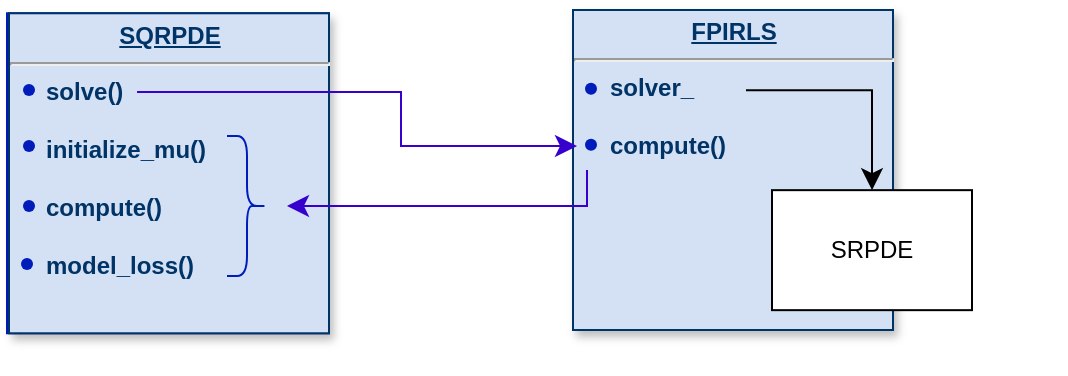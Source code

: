 <mxfile version="21.8.2" type="github">
  <diagram name="Page-1" id="efa7a0a1-bf9b-a30e-e6df-94a7791c09e9">
    <mxGraphModel dx="765" dy="381" grid="1" gridSize="10" guides="1" tooltips="1" connect="1" arrows="1" fold="1" page="1" pageScale="1" pageWidth="826" pageHeight="1169" background="none" math="0" shadow="0">
      <root>
        <mxCell id="0" />
        <mxCell id="1" parent="0" />
        <mxCell id="TG3uEMaHNQ2AUtTsz0xP-232" value="" style="group" vertex="1" connectable="0" parent="1">
          <mxGeometry x="130" y="300.0" width="443.0" height="161.64" as="geometry" />
        </mxCell>
        <mxCell id="TG3uEMaHNQ2AUtTsz0xP-282" value="" style="group" vertex="1" connectable="0" parent="1">
          <mxGeometry x="43.5" y="280.0" width="443" height="161.64" as="geometry" />
        </mxCell>
        <mxCell id="TG3uEMaHNQ2AUtTsz0xP-283" value="" style="group" vertex="1" connectable="0" parent="TG3uEMaHNQ2AUtTsz0xP-282">
          <mxGeometry x="282" width="161.0" height="160" as="geometry" />
        </mxCell>
        <mxCell id="TG3uEMaHNQ2AUtTsz0xP-284" value="&lt;p style=&quot;text-align: center; margin: 4px 0px 0px; text-decoration: underline;&quot;&gt;&lt;b&gt;FPIRLS&lt;/b&gt;&lt;/p&gt;&lt;hr&gt;&lt;p style=&quot;margin: 0px 0px 0px 8px;&quot;&gt;&lt;span style=&quot;background-color: initial;&quot;&gt;&lt;b&gt;&amp;nbsp; &amp;nbsp;solver_&lt;/b&gt;&lt;/span&gt;&lt;/p&gt;&lt;p style=&quot;margin: 0px 0px 0px 8px;&quot;&gt;&lt;b&gt;&lt;br&gt;&lt;/b&gt;&lt;/p&gt;&lt;p style=&quot;margin: 0px 0px 0px 8px;&quot;&gt;&lt;b&gt;&amp;nbsp; &amp;nbsp;compute()&lt;/b&gt;&lt;/p&gt;&lt;p style=&quot;margin: 0px 0px 0px 8px;&quot;&gt;&lt;b&gt;&lt;br&gt;&lt;/b&gt;&lt;/p&gt;&lt;p style=&quot;margin: 0px 0px 0px 8px;&quot;&gt;&lt;br&gt;&lt;/p&gt;" style="verticalAlign=top;align=left;overflow=fill;fontSize=12;fontFamily=Helvetica;html=1;strokeColor=#003366;shadow=1;fillColor=#D4E1F5;fontColor=#003366" vertex="1" parent="TG3uEMaHNQ2AUtTsz0xP-283">
          <mxGeometry x="1.0" width="160" height="160" as="geometry" />
        </mxCell>
        <mxCell id="TG3uEMaHNQ2AUtTsz0xP-285" value="" style="shape=waypoint;sketch=0;fillStyle=solid;size=6;pointerEvents=1;points=[];fillColor=#0050ef;resizable=0;rotatable=0;perimeter=centerPerimeter;snapToPoint=1;fontColor=#ffffff;strokeColor=#001DBC;" vertex="1" parent="TG3uEMaHNQ2AUtTsz0xP-283">
          <mxGeometry y="29.36" width="20" height="20" as="geometry" />
        </mxCell>
        <mxCell id="TG3uEMaHNQ2AUtTsz0xP-286" value="" style="shape=waypoint;sketch=0;fillStyle=solid;size=6;pointerEvents=1;points=[];fillColor=#0050ef;resizable=0;rotatable=0;perimeter=centerPerimeter;snapToPoint=1;fontColor=#ffffff;strokeColor=#001DBC;" vertex="1" parent="TG3uEMaHNQ2AUtTsz0xP-283">
          <mxGeometry y="57.36" width="20" height="20" as="geometry" />
        </mxCell>
        <mxCell id="TG3uEMaHNQ2AUtTsz0xP-287" value="" style="group;fillColor=#0050ef;fontColor=#ffffff;strokeColor=#001DBC;" vertex="1" connectable="0" parent="TG3uEMaHNQ2AUtTsz0xP-282">
          <mxGeometry y="1.64" width="161.0" height="160" as="geometry" />
        </mxCell>
        <mxCell id="TG3uEMaHNQ2AUtTsz0xP-288" value="&lt;p style=&quot;text-align: center; margin: 4px 0px 0px; text-decoration: underline;&quot;&gt;&lt;b&gt;SQRPDE&lt;/b&gt;&lt;/p&gt;&lt;hr&gt;&lt;p style=&quot;margin: 0px 0px 0px 8px;&quot;&gt;&lt;span style=&quot;background-color: initial;&quot;&gt;&lt;b&gt;&amp;nbsp; &amp;nbsp;solve()&lt;/b&gt;&lt;/span&gt;&lt;/p&gt;&lt;p style=&quot;margin: 0px 0px 0px 8px;&quot;&gt;&lt;b&gt;&lt;br&gt;&lt;/b&gt;&lt;/p&gt;&lt;p style=&quot;margin: 0px 0px 0px 8px;&quot;&gt;&lt;b&gt;&amp;nbsp; &amp;nbsp;initialize_mu()&lt;/b&gt;&lt;/p&gt;&lt;p style=&quot;margin: 0px 0px 0px 8px;&quot;&gt;&lt;b&gt;&lt;br&gt;&lt;/b&gt;&lt;/p&gt;&lt;p style=&quot;margin: 0px 0px 0px 8px;&quot;&gt;&lt;b&gt;&amp;nbsp; &amp;nbsp;compute()&lt;/b&gt;&lt;/p&gt;&lt;p style=&quot;margin: 0px 0px 0px 8px;&quot;&gt;&lt;b&gt;&lt;br&gt;&lt;/b&gt;&lt;/p&gt;&lt;p style=&quot;margin: 0px 0px 0px 8px;&quot;&gt;&lt;b&gt;&amp;nbsp; &amp;nbsp;model_loss()&lt;/b&gt;&lt;/p&gt;" style="verticalAlign=top;align=left;overflow=fill;fontSize=12;fontFamily=Helvetica;html=1;strokeColor=#003366;shadow=1;fillColor=#D4E1F5;fontColor=#003366" vertex="1" parent="TG3uEMaHNQ2AUtTsz0xP-287">
          <mxGeometry x="1.0" width="160" height="160" as="geometry" />
        </mxCell>
        <mxCell id="TG3uEMaHNQ2AUtTsz0xP-289" value="" style="shape=waypoint;sketch=0;fillStyle=solid;size=6;pointerEvents=1;points=[];fillColor=#0050ef;resizable=0;rotatable=0;perimeter=centerPerimeter;snapToPoint=1;fontColor=#ffffff;strokeColor=#001DBC;" vertex="1" parent="TG3uEMaHNQ2AUtTsz0xP-287">
          <mxGeometry x="1" y="28.36" width="20" height="20" as="geometry" />
        </mxCell>
        <mxCell id="TG3uEMaHNQ2AUtTsz0xP-290" value="" style="shape=waypoint;sketch=0;fillStyle=solid;size=6;pointerEvents=1;points=[];fillColor=#0050ef;resizable=0;rotatable=0;perimeter=centerPerimeter;snapToPoint=1;fontColor=#ffffff;strokeColor=#001DBC;" vertex="1" parent="TG3uEMaHNQ2AUtTsz0xP-287">
          <mxGeometry x="1" y="56.36" width="20" height="20" as="geometry" />
        </mxCell>
        <mxCell id="TG3uEMaHNQ2AUtTsz0xP-291" value="" style="shape=waypoint;sketch=0;fillStyle=solid;size=6;pointerEvents=1;points=[];fillColor=#0050ef;resizable=0;rotatable=0;perimeter=centerPerimeter;snapToPoint=1;fontColor=#ffffff;strokeColor=#001DBC;" vertex="1" parent="TG3uEMaHNQ2AUtTsz0xP-287">
          <mxGeometry x="1" y="86.36" width="20" height="20" as="geometry" />
        </mxCell>
        <mxCell id="TG3uEMaHNQ2AUtTsz0xP-292" value="" style="shape=waypoint;sketch=0;fillStyle=solid;size=6;pointerEvents=1;points=[];fillColor=#0050ef;resizable=0;rotatable=0;perimeter=centerPerimeter;snapToPoint=1;fontColor=#ffffff;strokeColor=#001DBC;" vertex="1" parent="TG3uEMaHNQ2AUtTsz0xP-287">
          <mxGeometry y="115.36" width="20" height="20" as="geometry" />
        </mxCell>
        <mxCell id="TG3uEMaHNQ2AUtTsz0xP-293" value="" style="shape=curlyBracket;whiteSpace=wrap;html=1;rounded=1;flipH=1;labelPosition=right;verticalLabelPosition=middle;align=left;verticalAlign=middle;fillColor=#0050ef;fontColor=#ffffff;strokeColor=#001DBC;" vertex="1" parent="TG3uEMaHNQ2AUtTsz0xP-287">
          <mxGeometry x="110" y="61.36" width="20" height="70" as="geometry" />
        </mxCell>
        <mxCell id="TG3uEMaHNQ2AUtTsz0xP-294" value="" style="edgeStyle=elbowEdgeStyle;elbow=vertical;endArrow=classic;html=1;curved=0;rounded=0;endSize=8;startSize=8;fillColor=#6a00ff;strokeColor=#3700CC;" edge="1" parent="TG3uEMaHNQ2AUtTsz0xP-282">
          <mxGeometry width="50" height="50" relative="1" as="geometry">
            <mxPoint x="290" y="80.0" as="sourcePoint" />
            <mxPoint x="140" y="98.0" as="targetPoint" />
            <Array as="points">
              <mxPoint x="210" y="98.0" />
            </Array>
          </mxGeometry>
        </mxCell>
        <mxCell id="TG3uEMaHNQ2AUtTsz0xP-295" value="" style="edgeStyle=elbowEdgeStyle;elbow=horizontal;endArrow=classic;html=1;curved=0;rounded=0;endSize=8;startSize=8;exitX=0.369;exitY=0.24;exitDx=0;exitDy=0;exitPerimeter=0;fillColor=#6a00ff;strokeColor=#3700CC;" edge="1" parent="TG3uEMaHNQ2AUtTsz0xP-282">
          <mxGeometry width="50" height="50" relative="1" as="geometry">
            <mxPoint x="65.04" y="41.04" as="sourcePoint" />
            <mxPoint x="285" y="68.0" as="targetPoint" />
            <Array as="points">
              <mxPoint x="197" y="68.0" />
            </Array>
          </mxGeometry>
        </mxCell>
        <mxCell id="TG3uEMaHNQ2AUtTsz0xP-267" value="SRPDE" style="whiteSpace=wrap;html=1;align=center;verticalAlign=middle;treeFolding=1;treeMoving=1;newEdgeStyle={&quot;edgeStyle&quot;:&quot;elbowEdgeStyle&quot;,&quot;startArrow&quot;:&quot;none&quot;,&quot;endArrow&quot;:&quot;none&quot;};" vertex="1" collapsed="1" parent="1">
          <mxGeometry x="426" y="370.08" width="100" height="60" as="geometry" />
        </mxCell>
        <mxCell id="TG3uEMaHNQ2AUtTsz0xP-266" value="" style="edgeStyle=segmentEdgeStyle;endArrow=classic;html=1;curved=0;rounded=0;endSize=8;startSize=8;entryX=0.5;entryY=0;entryDx=0;entryDy=0;" edge="1" parent="1" target="TG3uEMaHNQ2AUtTsz0xP-267">
          <mxGeometry width="50" height="50" relative="1" as="geometry">
            <mxPoint x="413" y="320.08" as="sourcePoint" />
            <mxPoint x="463" y="270.08" as="targetPoint" />
          </mxGeometry>
        </mxCell>
      </root>
    </mxGraphModel>
  </diagram>
</mxfile>
